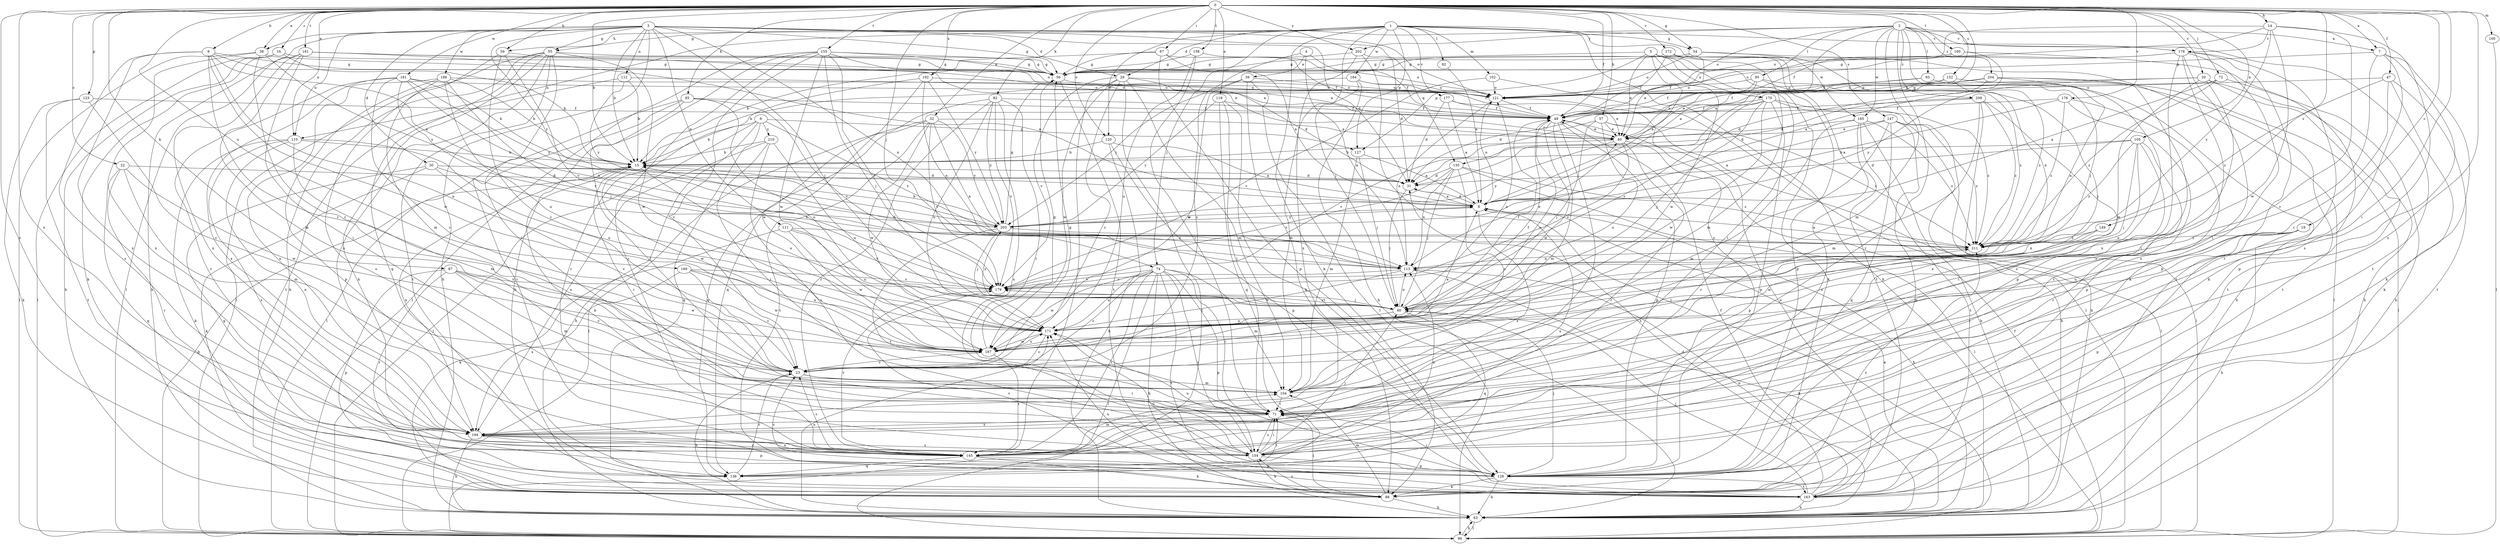 strict digraph  {
0;
1;
2;
3;
4;
5;
6;
7;
8;
9;
14;
15;
16;
19;
20;
22;
23;
29;
30;
31;
32;
38;
39;
40;
47;
48;
54;
55;
56;
57;
59;
63;
67;
71;
72;
74;
80;
82;
85;
87;
88;
92;
93;
95;
96;
100;
102;
104;
105;
110;
111;
112;
113;
119;
120;
121;
123;
127;
128;
135;
136;
145;
147;
149;
152;
154;
155;
158;
160;
161;
163;
169;
170;
171;
172;
176;
177;
178;
179;
181;
184;
185;
186;
187;
192;
194;
202;
203;
204;
209;
210;
211;
0 -> 7  [label=a];
0 -> 9  [label=b];
0 -> 14  [label=b];
0 -> 15  [label=b];
0 -> 16  [label=c];
0 -> 19  [label=c];
0 -> 20  [label=c];
0 -> 22  [label=c];
0 -> 32  [label=e];
0 -> 38  [label=e];
0 -> 47  [label=f];
0 -> 48  [label=f];
0 -> 54  [label=g];
0 -> 57  [label=h];
0 -> 59  [label=h];
0 -> 67  [label=i];
0 -> 71  [label=i];
0 -> 72  [label=j];
0 -> 74  [label=j];
0 -> 82  [label=k];
0 -> 85  [label=k];
0 -> 87  [label=k];
0 -> 100  [label=m];
0 -> 105  [label=n];
0 -> 110  [label=n];
0 -> 119  [label=o];
0 -> 120  [label=o];
0 -> 123  [label=p];
0 -> 135  [label=q];
0 -> 145  [label=r];
0 -> 147  [label=s];
0 -> 149  [label=s];
0 -> 152  [label=s];
0 -> 154  [label=s];
0 -> 155  [label=t];
0 -> 158  [label=t];
0 -> 160  [label=t];
0 -> 161  [label=t];
0 -> 169  [label=u];
0 -> 172  [label=v];
0 -> 176  [label=v];
0 -> 181  [label=w];
0 -> 192  [label=x];
0 -> 194  [label=x];
0 -> 202  [label=y];
1 -> 54  [label=g];
1 -> 55  [label=g];
1 -> 59  [label=h];
1 -> 63  [label=h];
1 -> 74  [label=j];
1 -> 80  [label=j];
1 -> 88  [label=k];
1 -> 92  [label=l];
1 -> 102  [label=m];
1 -> 110  [label=n];
1 -> 120  [label=o];
1 -> 127  [label=p];
1 -> 177  [label=v];
1 -> 178  [label=v];
1 -> 184  [label=w];
1 -> 185  [label=w];
2 -> 7  [label=a];
2 -> 8  [label=a];
2 -> 29  [label=d];
2 -> 80  [label=j];
2 -> 93  [label=l];
2 -> 95  [label=l];
2 -> 104  [label=m];
2 -> 121  [label=o];
2 -> 145  [label=r];
2 -> 163  [label=t];
2 -> 178  [label=v];
2 -> 185  [label=w];
2 -> 202  [label=y];
2 -> 204  [label=z];
2 -> 209  [label=z];
3 -> 15  [label=b];
3 -> 29  [label=d];
3 -> 30  [label=d];
3 -> 31  [label=d];
3 -> 38  [label=e];
3 -> 55  [label=g];
3 -> 56  [label=g];
3 -> 63  [label=h];
3 -> 80  [label=j];
3 -> 96  [label=l];
3 -> 110  [label=n];
3 -> 111  [label=n];
3 -> 112  [label=n];
3 -> 113  [label=n];
3 -> 121  [label=o];
3 -> 135  [label=q];
3 -> 186  [label=w];
3 -> 203  [label=y];
4 -> 23  [label=c];
4 -> 39  [label=e];
4 -> 48  [label=f];
4 -> 113  [label=n];
5 -> 8  [label=a];
5 -> 40  [label=e];
5 -> 56  [label=g];
5 -> 71  [label=i];
5 -> 88  [label=k];
5 -> 127  [label=p];
5 -> 170  [label=u];
5 -> 187  [label=w];
6 -> 15  [label=b];
6 -> 63  [label=h];
6 -> 96  [label=l];
6 -> 127  [label=p];
6 -> 136  [label=q];
6 -> 210  [label=z];
6 -> 211  [label=z];
7 -> 56  [label=g];
7 -> 71  [label=i];
7 -> 88  [label=k];
7 -> 128  [label=p];
7 -> 145  [label=r];
8 -> 31  [label=d];
8 -> 63  [label=h];
8 -> 121  [label=o];
8 -> 154  [label=s];
8 -> 194  [label=x];
8 -> 203  [label=y];
9 -> 8  [label=a];
9 -> 23  [label=c];
9 -> 40  [label=e];
9 -> 56  [label=g];
9 -> 154  [label=s];
9 -> 171  [label=u];
9 -> 187  [label=w];
9 -> 194  [label=x];
14 -> 23  [label=c];
14 -> 48  [label=f];
14 -> 121  [label=o];
14 -> 154  [label=s];
14 -> 178  [label=v];
14 -> 187  [label=w];
14 -> 211  [label=z];
15 -> 31  [label=d];
15 -> 71  [label=i];
15 -> 171  [label=u];
15 -> 187  [label=w];
15 -> 194  [label=x];
16 -> 15  [label=b];
16 -> 56  [label=g];
16 -> 63  [label=h];
16 -> 88  [label=k];
16 -> 96  [label=l];
19 -> 63  [label=h];
19 -> 71  [label=i];
19 -> 128  [label=p];
19 -> 171  [label=u];
19 -> 211  [label=z];
20 -> 63  [label=h];
20 -> 71  [label=i];
20 -> 121  [label=o];
20 -> 163  [label=t];
20 -> 187  [label=w];
20 -> 203  [label=y];
22 -> 31  [label=d];
22 -> 104  [label=m];
22 -> 136  [label=q];
22 -> 145  [label=r];
22 -> 187  [label=w];
23 -> 56  [label=g];
23 -> 63  [label=h];
23 -> 71  [label=i];
23 -> 104  [label=m];
29 -> 23  [label=c];
29 -> 31  [label=d];
29 -> 96  [label=l];
29 -> 104  [label=m];
29 -> 121  [label=o];
29 -> 145  [label=r];
29 -> 179  [label=v];
29 -> 187  [label=w];
30 -> 23  [label=c];
30 -> 31  [label=d];
30 -> 88  [label=k];
30 -> 113  [label=n];
30 -> 136  [label=q];
31 -> 8  [label=a];
31 -> 80  [label=j];
32 -> 40  [label=e];
32 -> 96  [label=l];
32 -> 113  [label=n];
32 -> 136  [label=q];
32 -> 163  [label=t];
32 -> 179  [label=v];
32 -> 187  [label=w];
32 -> 203  [label=y];
38 -> 23  [label=c];
38 -> 56  [label=g];
38 -> 96  [label=l];
38 -> 194  [label=x];
38 -> 203  [label=y];
39 -> 88  [label=k];
39 -> 96  [label=l];
39 -> 121  [label=o];
39 -> 187  [label=w];
39 -> 203  [label=y];
40 -> 15  [label=b];
40 -> 128  [label=p];
40 -> 145  [label=r];
40 -> 179  [label=v];
40 -> 203  [label=y];
47 -> 23  [label=c];
47 -> 88  [label=k];
47 -> 121  [label=o];
47 -> 163  [label=t];
47 -> 211  [label=z];
48 -> 40  [label=e];
48 -> 71  [label=i];
48 -> 104  [label=m];
48 -> 128  [label=p];
48 -> 171  [label=u];
48 -> 187  [label=w];
54 -> 56  [label=g];
54 -> 96  [label=l];
54 -> 113  [label=n];
54 -> 121  [label=o];
55 -> 56  [label=g];
55 -> 63  [label=h];
55 -> 71  [label=i];
55 -> 88  [label=k];
55 -> 96  [label=l];
55 -> 136  [label=q];
55 -> 163  [label=t];
55 -> 187  [label=w];
55 -> 194  [label=x];
56 -> 121  [label=o];
56 -> 163  [label=t];
57 -> 40  [label=e];
57 -> 80  [label=j];
57 -> 96  [label=l];
57 -> 171  [label=u];
57 -> 179  [label=v];
57 -> 211  [label=z];
59 -> 23  [label=c];
59 -> 56  [label=g];
59 -> 104  [label=m];
59 -> 179  [label=v];
63 -> 8  [label=a];
63 -> 31  [label=d];
63 -> 96  [label=l];
63 -> 171  [label=u];
67 -> 8  [label=a];
67 -> 15  [label=b];
67 -> 48  [label=f];
67 -> 56  [label=g];
67 -> 128  [label=p];
71 -> 154  [label=s];
71 -> 194  [label=x];
72 -> 8  [label=a];
72 -> 63  [label=h];
72 -> 121  [label=o];
72 -> 211  [label=z];
74 -> 23  [label=c];
74 -> 63  [label=h];
74 -> 71  [label=i];
74 -> 96  [label=l];
74 -> 104  [label=m];
74 -> 128  [label=p];
74 -> 145  [label=r];
74 -> 154  [label=s];
74 -> 163  [label=t];
74 -> 171  [label=u];
74 -> 179  [label=v];
74 -> 187  [label=w];
80 -> 48  [label=f];
80 -> 113  [label=n];
80 -> 121  [label=o];
80 -> 136  [label=q];
80 -> 171  [label=u];
80 -> 179  [label=v];
80 -> 203  [label=y];
82 -> 48  [label=f];
82 -> 71  [label=i];
82 -> 136  [label=q];
82 -> 145  [label=r];
82 -> 154  [label=s];
82 -> 171  [label=u];
82 -> 179  [label=v];
82 -> 203  [label=y];
85 -> 48  [label=f];
85 -> 71  [label=i];
85 -> 96  [label=l];
85 -> 145  [label=r];
85 -> 171  [label=u];
85 -> 179  [label=v];
87 -> 23  [label=c];
87 -> 104  [label=m];
87 -> 128  [label=p];
87 -> 145  [label=r];
87 -> 179  [label=v];
87 -> 187  [label=w];
88 -> 63  [label=h];
88 -> 71  [label=i];
88 -> 104  [label=m];
88 -> 154  [label=s];
88 -> 211  [label=z];
92 -> 8  [label=a];
93 -> 40  [label=e];
93 -> 63  [label=h];
93 -> 113  [label=n];
93 -> 121  [label=o];
95 -> 40  [label=e];
95 -> 48  [label=f];
95 -> 80  [label=j];
95 -> 121  [label=o];
95 -> 211  [label=z];
96 -> 15  [label=b];
96 -> 48  [label=f];
96 -> 63  [label=h];
100 -> 96  [label=l];
102 -> 96  [label=l];
102 -> 121  [label=o];
102 -> 179  [label=v];
104 -> 71  [label=i];
104 -> 211  [label=z];
105 -> 15  [label=b];
105 -> 31  [label=d];
105 -> 71  [label=i];
105 -> 80  [label=j];
105 -> 145  [label=r];
105 -> 171  [label=u];
105 -> 211  [label=z];
110 -> 15  [label=b];
110 -> 88  [label=k];
110 -> 104  [label=m];
110 -> 154  [label=s];
110 -> 171  [label=u];
110 -> 194  [label=x];
111 -> 88  [label=k];
111 -> 171  [label=u];
111 -> 179  [label=v];
111 -> 187  [label=w];
111 -> 211  [label=z];
112 -> 15  [label=b];
112 -> 121  [label=o];
112 -> 163  [label=t];
112 -> 203  [label=y];
113 -> 15  [label=b];
113 -> 40  [label=e];
113 -> 63  [label=h];
113 -> 171  [label=u];
113 -> 179  [label=v];
119 -> 48  [label=f];
119 -> 71  [label=i];
119 -> 136  [label=q];
119 -> 163  [label=t];
119 -> 203  [label=y];
120 -> 8  [label=a];
120 -> 15  [label=b];
120 -> 63  [label=h];
120 -> 128  [label=p];
121 -> 48  [label=f];
121 -> 113  [label=n];
123 -> 23  [label=c];
123 -> 48  [label=f];
123 -> 88  [label=k];
123 -> 163  [label=t];
127 -> 8  [label=a];
127 -> 80  [label=j];
127 -> 104  [label=m];
128 -> 23  [label=c];
128 -> 63  [label=h];
128 -> 71  [label=i];
128 -> 80  [label=j];
128 -> 88  [label=k];
128 -> 163  [label=t];
128 -> 171  [label=u];
135 -> 23  [label=c];
135 -> 31  [label=d];
135 -> 80  [label=j];
135 -> 96  [label=l];
135 -> 113  [label=n];
135 -> 179  [label=v];
135 -> 211  [label=z];
136 -> 23  [label=c];
136 -> 71  [label=i];
145 -> 23  [label=c];
145 -> 88  [label=k];
145 -> 104  [label=m];
145 -> 128  [label=p];
145 -> 136  [label=q];
145 -> 194  [label=x];
147 -> 8  [label=a];
147 -> 40  [label=e];
147 -> 63  [label=h];
147 -> 104  [label=m];
147 -> 128  [label=p];
147 -> 136  [label=q];
147 -> 211  [label=z];
149 -> 113  [label=n];
149 -> 187  [label=w];
149 -> 211  [label=z];
152 -> 40  [label=e];
152 -> 48  [label=f];
152 -> 121  [label=o];
152 -> 163  [label=t];
152 -> 211  [label=z];
154 -> 15  [label=b];
154 -> 71  [label=i];
154 -> 80  [label=j];
154 -> 88  [label=k];
154 -> 113  [label=n];
154 -> 128  [label=p];
154 -> 171  [label=u];
155 -> 23  [label=c];
155 -> 40  [label=e];
155 -> 56  [label=g];
155 -> 63  [label=h];
155 -> 80  [label=j];
155 -> 96  [label=l];
155 -> 121  [label=o];
155 -> 145  [label=r];
155 -> 179  [label=v];
155 -> 187  [label=w];
158 -> 56  [label=g];
158 -> 71  [label=i];
158 -> 121  [label=o];
158 -> 171  [label=u];
160 -> 8  [label=a];
160 -> 48  [label=f];
160 -> 56  [label=g];
160 -> 88  [label=k];
161 -> 8  [label=a];
161 -> 40  [label=e];
161 -> 56  [label=g];
161 -> 63  [label=h];
161 -> 71  [label=i];
161 -> 104  [label=m];
161 -> 194  [label=x];
163 -> 48  [label=f];
163 -> 63  [label=h];
163 -> 80  [label=j];
163 -> 113  [label=n];
163 -> 121  [label=o];
163 -> 171  [label=u];
163 -> 179  [label=v];
169 -> 23  [label=c];
169 -> 171  [label=u];
169 -> 179  [label=v];
169 -> 187  [label=w];
169 -> 194  [label=x];
170 -> 31  [label=d];
170 -> 48  [label=f];
170 -> 80  [label=j];
170 -> 96  [label=l];
170 -> 128  [label=p];
170 -> 179  [label=v];
170 -> 187  [label=w];
170 -> 211  [label=z];
171 -> 23  [label=c];
171 -> 48  [label=f];
171 -> 187  [label=w];
172 -> 40  [label=e];
172 -> 48  [label=f];
172 -> 56  [label=g];
172 -> 104  [label=m];
172 -> 128  [label=p];
172 -> 163  [label=t];
176 -> 8  [label=a];
176 -> 48  [label=f];
176 -> 128  [label=p];
176 -> 145  [label=r];
176 -> 211  [label=z];
177 -> 8  [label=a];
177 -> 31  [label=d];
177 -> 40  [label=e];
177 -> 48  [label=f];
178 -> 56  [label=g];
178 -> 88  [label=k];
178 -> 121  [label=o];
178 -> 128  [label=p];
178 -> 145  [label=r];
178 -> 154  [label=s];
178 -> 163  [label=t];
178 -> 194  [label=x];
179 -> 80  [label=j];
179 -> 145  [label=r];
181 -> 15  [label=b];
181 -> 23  [label=c];
181 -> 80  [label=j];
181 -> 113  [label=n];
181 -> 121  [label=o];
181 -> 145  [label=r];
181 -> 194  [label=x];
181 -> 203  [label=y];
184 -> 15  [label=b];
184 -> 48  [label=f];
184 -> 63  [label=h];
184 -> 104  [label=m];
184 -> 121  [label=o];
185 -> 40  [label=e];
185 -> 63  [label=h];
185 -> 145  [label=r];
185 -> 154  [label=s];
185 -> 163  [label=t];
185 -> 211  [label=z];
186 -> 15  [label=b];
186 -> 121  [label=o];
186 -> 128  [label=p];
186 -> 154  [label=s];
186 -> 171  [label=u];
186 -> 179  [label=v];
186 -> 194  [label=x];
187 -> 8  [label=a];
187 -> 23  [label=c];
187 -> 56  [label=g];
187 -> 145  [label=r];
187 -> 171  [label=u];
192 -> 113  [label=n];
192 -> 121  [label=o];
192 -> 145  [label=r];
192 -> 187  [label=w];
192 -> 203  [label=y];
194 -> 63  [label=h];
194 -> 128  [label=p];
194 -> 145  [label=r];
194 -> 154  [label=s];
202 -> 31  [label=d];
202 -> 56  [label=g];
202 -> 96  [label=l];
202 -> 194  [label=x];
203 -> 8  [label=a];
203 -> 15  [label=b];
203 -> 56  [label=g];
203 -> 80  [label=j];
203 -> 154  [label=s];
203 -> 211  [label=z];
204 -> 31  [label=d];
204 -> 48  [label=f];
204 -> 96  [label=l];
204 -> 121  [label=o];
204 -> 128  [label=p];
204 -> 154  [label=s];
209 -> 31  [label=d];
209 -> 48  [label=f];
209 -> 63  [label=h];
209 -> 104  [label=m];
209 -> 194  [label=x];
209 -> 211  [label=z];
210 -> 15  [label=b];
210 -> 71  [label=i];
210 -> 154  [label=s];
210 -> 171  [label=u];
210 -> 194  [label=x];
211 -> 8  [label=a];
211 -> 113  [label=n];
}
